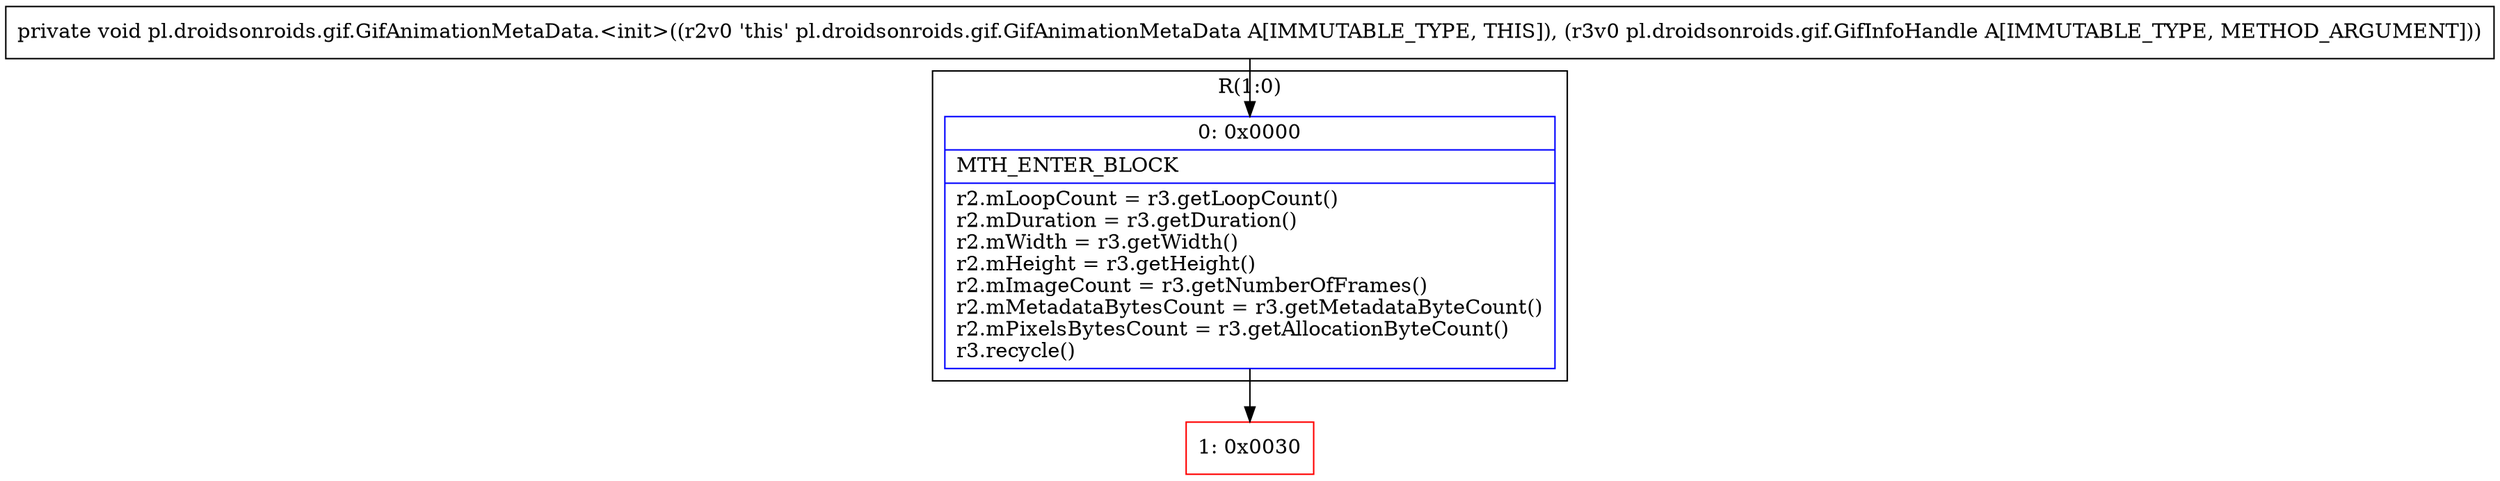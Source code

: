 digraph "CFG forpl.droidsonroids.gif.GifAnimationMetaData.\<init\>(Lpl\/droidsonroids\/gif\/GifInfoHandle;)V" {
subgraph cluster_Region_1367112434 {
label = "R(1:0)";
node [shape=record,color=blue];
Node_0 [shape=record,label="{0\:\ 0x0000|MTH_ENTER_BLOCK\l|r2.mLoopCount = r3.getLoopCount()\lr2.mDuration = r3.getDuration()\lr2.mWidth = r3.getWidth()\lr2.mHeight = r3.getHeight()\lr2.mImageCount = r3.getNumberOfFrames()\lr2.mMetadataBytesCount = r3.getMetadataByteCount()\lr2.mPixelsBytesCount = r3.getAllocationByteCount()\lr3.recycle()\l}"];
}
Node_1 [shape=record,color=red,label="{1\:\ 0x0030}"];
MethodNode[shape=record,label="{private void pl.droidsonroids.gif.GifAnimationMetaData.\<init\>((r2v0 'this' pl.droidsonroids.gif.GifAnimationMetaData A[IMMUTABLE_TYPE, THIS]), (r3v0 pl.droidsonroids.gif.GifInfoHandle A[IMMUTABLE_TYPE, METHOD_ARGUMENT])) }"];
MethodNode -> Node_0;
Node_0 -> Node_1;
}

